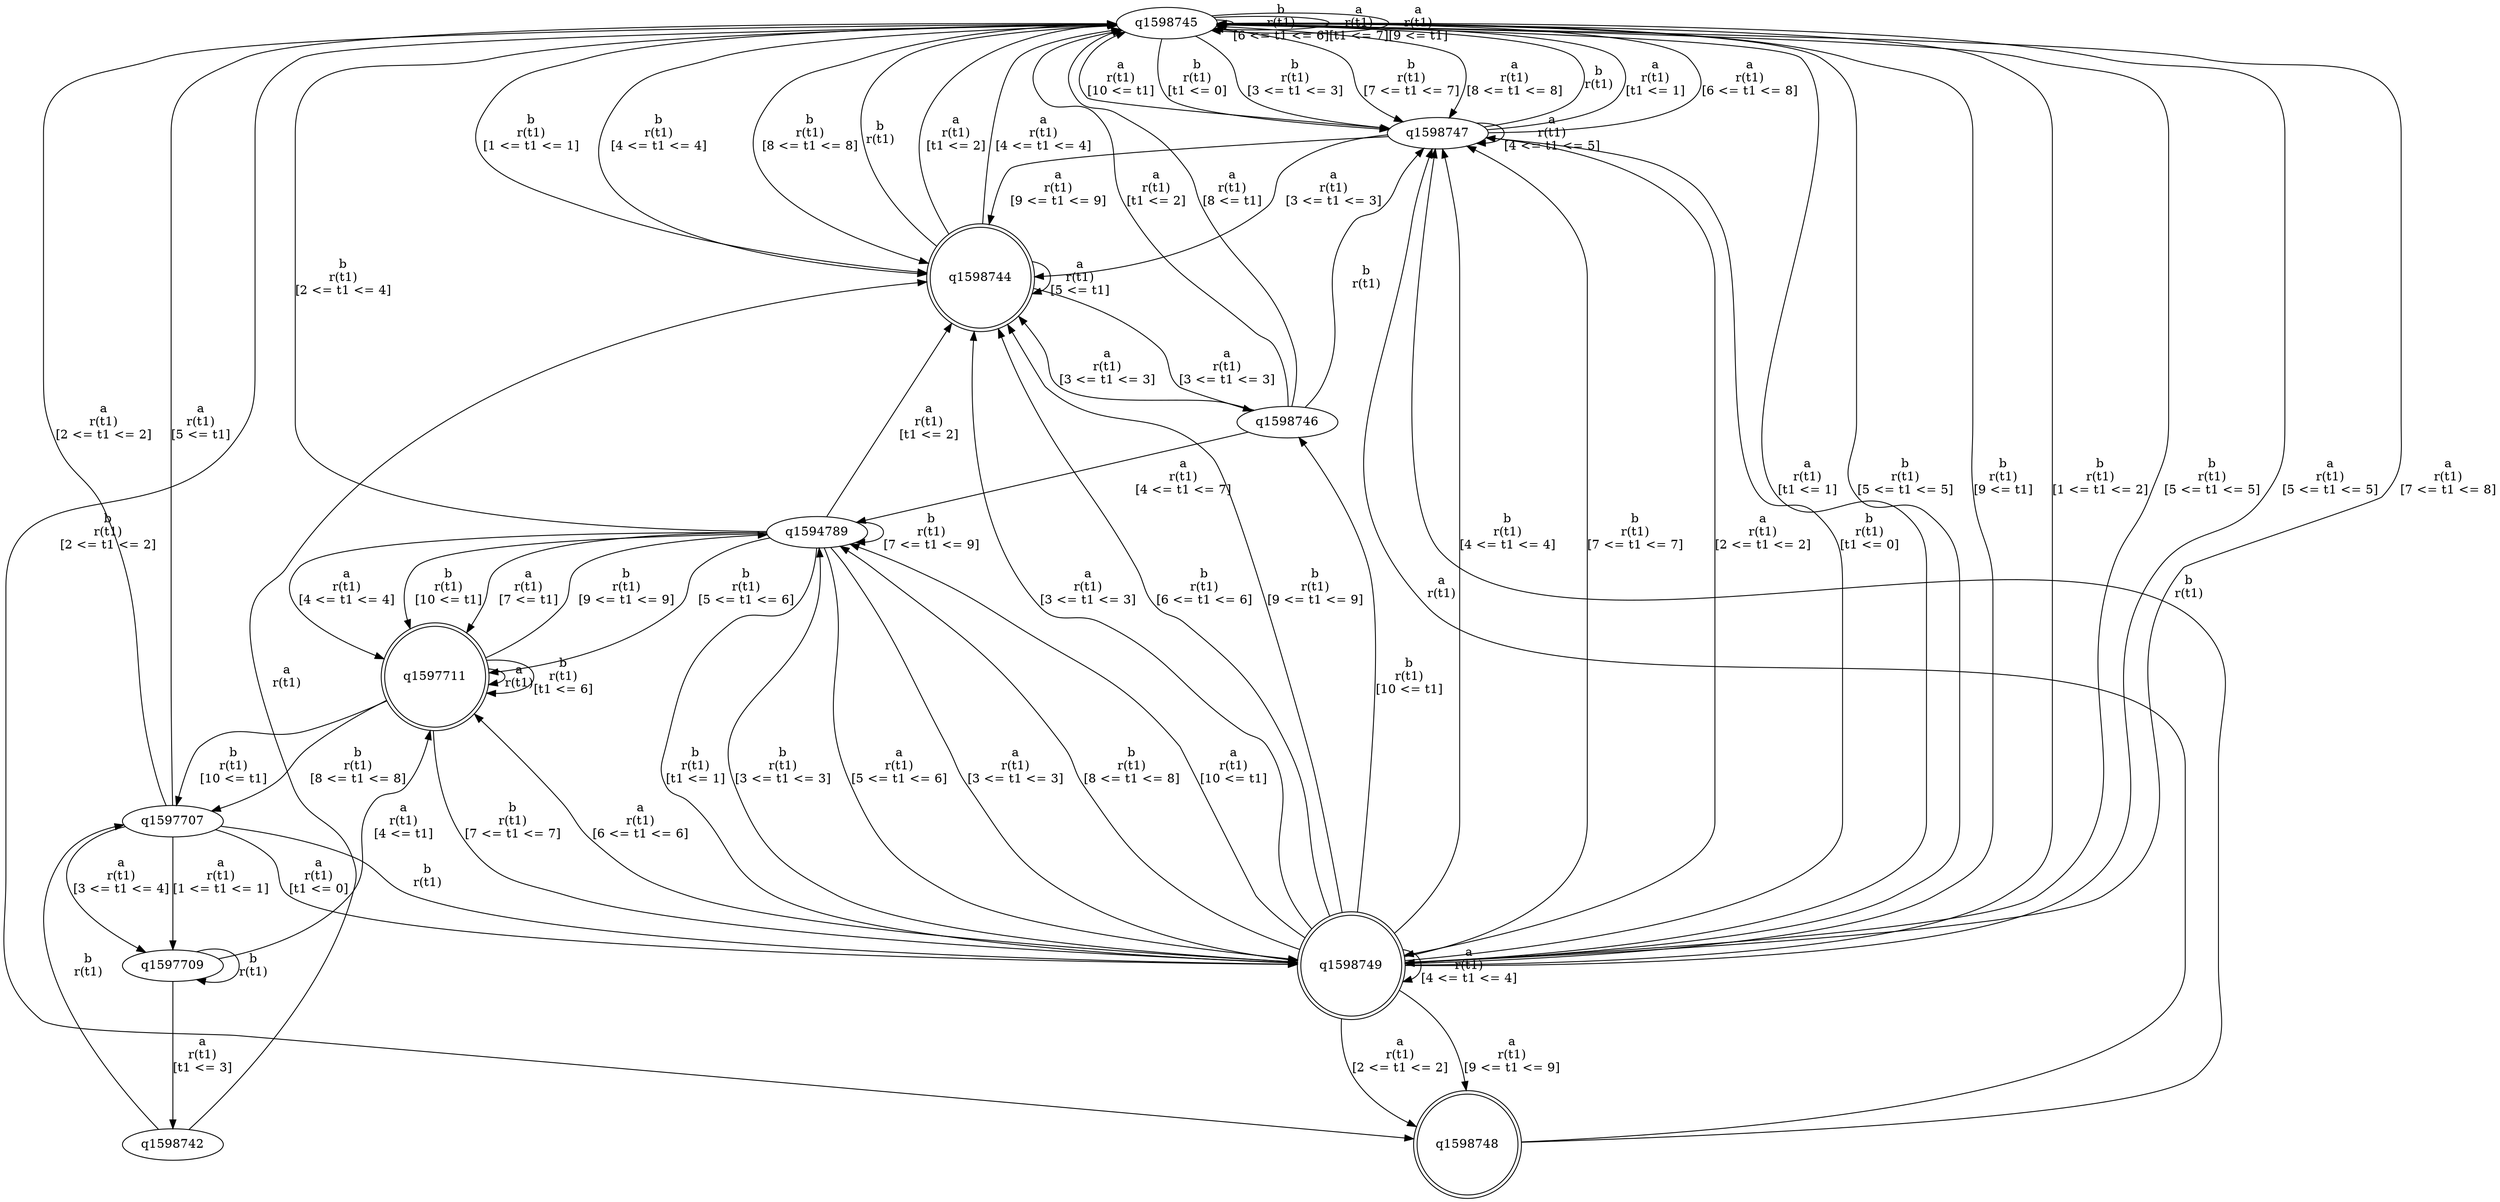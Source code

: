 digraph "tests_1/test111/solution101/solution_verwer" {
	q1598745[label=q1598745]
	q1598747[label=q1598747]
	q1598749[label=q1598749 shape=doublecircle]
	q1598748[label=q1598748 shape=doublecircle]
	q1594789[label=q1594789]
	q1598744[label=q1598744 shape=doublecircle]
	q1598746[label=q1598746]
	q1597711[label=q1597711 shape=doublecircle]
	q1597707[label=q1597707]
	q1597709[label=q1597709]
	q1598742[label=q1598742]
	q1598745 -> q1598747[label="b\nr(t1)\n[t1 <= 0]"]
	q1598747 -> q1598745[label="b\nr(t1)\n"]
	q1598747 -> q1598745[label="a\nr(t1)\n[t1 <= 1]"]
	q1598747 -> q1598749[label="a\nr(t1)\n[2 <= t1 <= 2]"]
	q1598749 -> q1598747[label="b\nr(t1)\n[t1 <= 0]"]
	q1598749 -> q1598745[label="a\nr(t1)\n[t1 <= 1]"]
	q1598749 -> q1598745[label="b\nr(t1)\n[1 <= t1 <= 2]"]
	q1598749 -> q1598748[label="a\nr(t1)\n[2 <= t1 <= 2]"]
	q1598748 -> q1598747[label="b\nr(t1)\n"]
	q1598748 -> q1598747[label="a\nr(t1)\n"]
	q1598749 -> q1594789[label="b\nr(t1)\n[3 <= t1 <= 3]"]
	q1594789 -> q1598749[label="b\nr(t1)\n[t1 <= 1]"]
	q1594789 -> q1598744[label="a\nr(t1)\n[t1 <= 2]"]
	q1598744 -> q1598745[label="b\nr(t1)\n"]
	q1598744 -> q1598745[label="a\nr(t1)\n[t1 <= 2]"]
	q1598744 -> q1598746[label="a\nr(t1)\n[3 <= t1 <= 3]"]
	q1598746 -> q1598747[label="b\nr(t1)\n"]
	q1598746 -> q1598745[label="a\nr(t1)\n[t1 <= 2]"]
	q1598746 -> q1598744[label="a\nr(t1)\n[3 <= t1 <= 3]"]
	q1598746 -> q1598745[label="a\nr(t1)\n[8 <= t1]"]
	q1598746 -> q1594789[label="a\nr(t1)\n[4 <= t1 <= 7]"]
	q1598744 -> q1598745[label="a\nr(t1)\n[4 <= t1 <= 4]"]
	q1598744 -> q1598744[label="a\nr(t1)\n[5 <= t1]"]
	q1594789 -> q1598745[label="b\nr(t1)\n[2 <= t1 <= 4]"]
	q1594789 -> q1597711[label="b\nr(t1)\n[5 <= t1 <= 6]"]
	q1597711 -> q1597711[label="a\nr(t1)\n"]
	q1597711 -> q1597711[label="b\nr(t1)\n[t1 <= 6]"]
	q1597711 -> q1598749[label="b\nr(t1)\n[7 <= t1 <= 7]"]
	q1597711 -> q1597707[label="b\nr(t1)\n[8 <= t1 <= 8]"]
	q1597707 -> q1598749[label="b\nr(t1)\n"]
	q1597707 -> q1598749[label="a\nr(t1)\n[t1 <= 0]"]
	q1597707 -> q1597709[label="a\nr(t1)\n[1 <= t1 <= 1]"]
	q1597709 -> q1597709[label="b\nr(t1)\n"]
	q1597709 -> q1598742[label="a\nr(t1)\n[t1 <= 3]"]
	q1598742 -> q1597707[label="b\nr(t1)\n"]
	q1598742 -> q1598744[label="a\nr(t1)\n"]
	q1597709 -> q1597711[label="a\nr(t1)\n[4 <= t1]"]
	q1597707 -> q1598745[label="a\nr(t1)\n[2 <= t1 <= 2]"]
	q1597707 -> q1597709[label="a\nr(t1)\n[3 <= t1 <= 4]"]
	q1597707 -> q1598745[label="a\nr(t1)\n[5 <= t1]"]
	q1597711 -> q1594789[label="b\nr(t1)\n[9 <= t1 <= 9]"]
	q1597711 -> q1597707[label="b\nr(t1)\n[10 <= t1]"]
	q1594789 -> q1598749[label="a\nr(t1)\n[5 <= t1 <= 6]"]
	q1594789 -> q1598749[label="a\nr(t1)\n[3 <= t1 <= 3]"]
	q1594789 -> q1597711[label="a\nr(t1)\n[4 <= t1 <= 4]"]
	q1594789 -> q1597711[label="b\nr(t1)\n[10 <= t1]"]
	q1594789 -> q1594789[label="b\nr(t1)\n[7 <= t1 <= 9]"]
	q1594789 -> q1597711[label="a\nr(t1)\n[7 <= t1]"]
	q1598749 -> q1598744[label="a\nr(t1)\n[3 <= t1 <= 3]"]
	q1598749 -> q1598747[label="b\nr(t1)\n[4 <= t1 <= 4]"]
	q1598749 -> q1598749[label="a\nr(t1)\n[4 <= t1 <= 4]"]
	q1598749 -> q1598745[label="b\nr(t1)\n[5 <= t1 <= 5]"]
	q1598749 -> q1598745[label="a\nr(t1)\n[5 <= t1 <= 5]"]
	q1598749 -> q1598744[label="b\nr(t1)\n[6 <= t1 <= 6]"]
	q1598749 -> q1597711[label="a\nr(t1)\n[6 <= t1 <= 6]"]
	q1598749 -> q1598747[label="b\nr(t1)\n[7 <= t1 <= 7]"]
	q1598749 -> q1594789[label="b\nr(t1)\n[8 <= t1 <= 8]"]
	q1598749 -> q1598745[label="a\nr(t1)\n[7 <= t1 <= 8]"]
	q1598749 -> q1598744[label="b\nr(t1)\n[9 <= t1 <= 9]"]
	q1598749 -> q1598746[label="b\nr(t1)\n[10 <= t1]"]
	q1598749 -> q1598748[label="a\nr(t1)\n[9 <= t1 <= 9]"]
	q1598749 -> q1594789[label="a\nr(t1)\n[10 <= t1]"]
	q1598747 -> q1598744[label="a\nr(t1)\n[3 <= t1 <= 3]"]
	q1598747 -> q1598747[label="a\nr(t1)\n[4 <= t1 <= 5]"]
	q1598747 -> q1598745[label="a\nr(t1)\n[6 <= t1 <= 8]"]
	q1598747 -> q1598744[label="a\nr(t1)\n[9 <= t1 <= 9]"]
	q1598747 -> q1598745[label="a\nr(t1)\n[10 <= t1]"]
	q1598745 -> q1598744[label="b\nr(t1)\n[1 <= t1 <= 1]"]
	q1598745 -> q1598748[label="b\nr(t1)\n[2 <= t1 <= 2]"]
	q1598745 -> q1598747[label="b\nr(t1)\n[3 <= t1 <= 3]"]
	q1598745 -> q1598744[label="b\nr(t1)\n[4 <= t1 <= 4]"]
	q1598745 -> q1598749[label="b\nr(t1)\n[5 <= t1 <= 5]"]
	q1598745 -> q1598745[label="b\nr(t1)\n[6 <= t1 <= 6]"]
	q1598745 -> q1598747[label="b\nr(t1)\n[7 <= t1 <= 7]"]
	q1598745 -> q1598745[label="a\nr(t1)\n[t1 <= 7]"]
	q1598745 -> q1598747[label="a\nr(t1)\n[8 <= t1 <= 8]"]
	q1598745 -> q1598745[label="a\nr(t1)\n[9 <= t1]"]
	q1598745 -> q1598744[label="b\nr(t1)\n[8 <= t1 <= 8]"]
	q1598745 -> q1598749[label="b\nr(t1)\n[9 <= t1]"]
}
